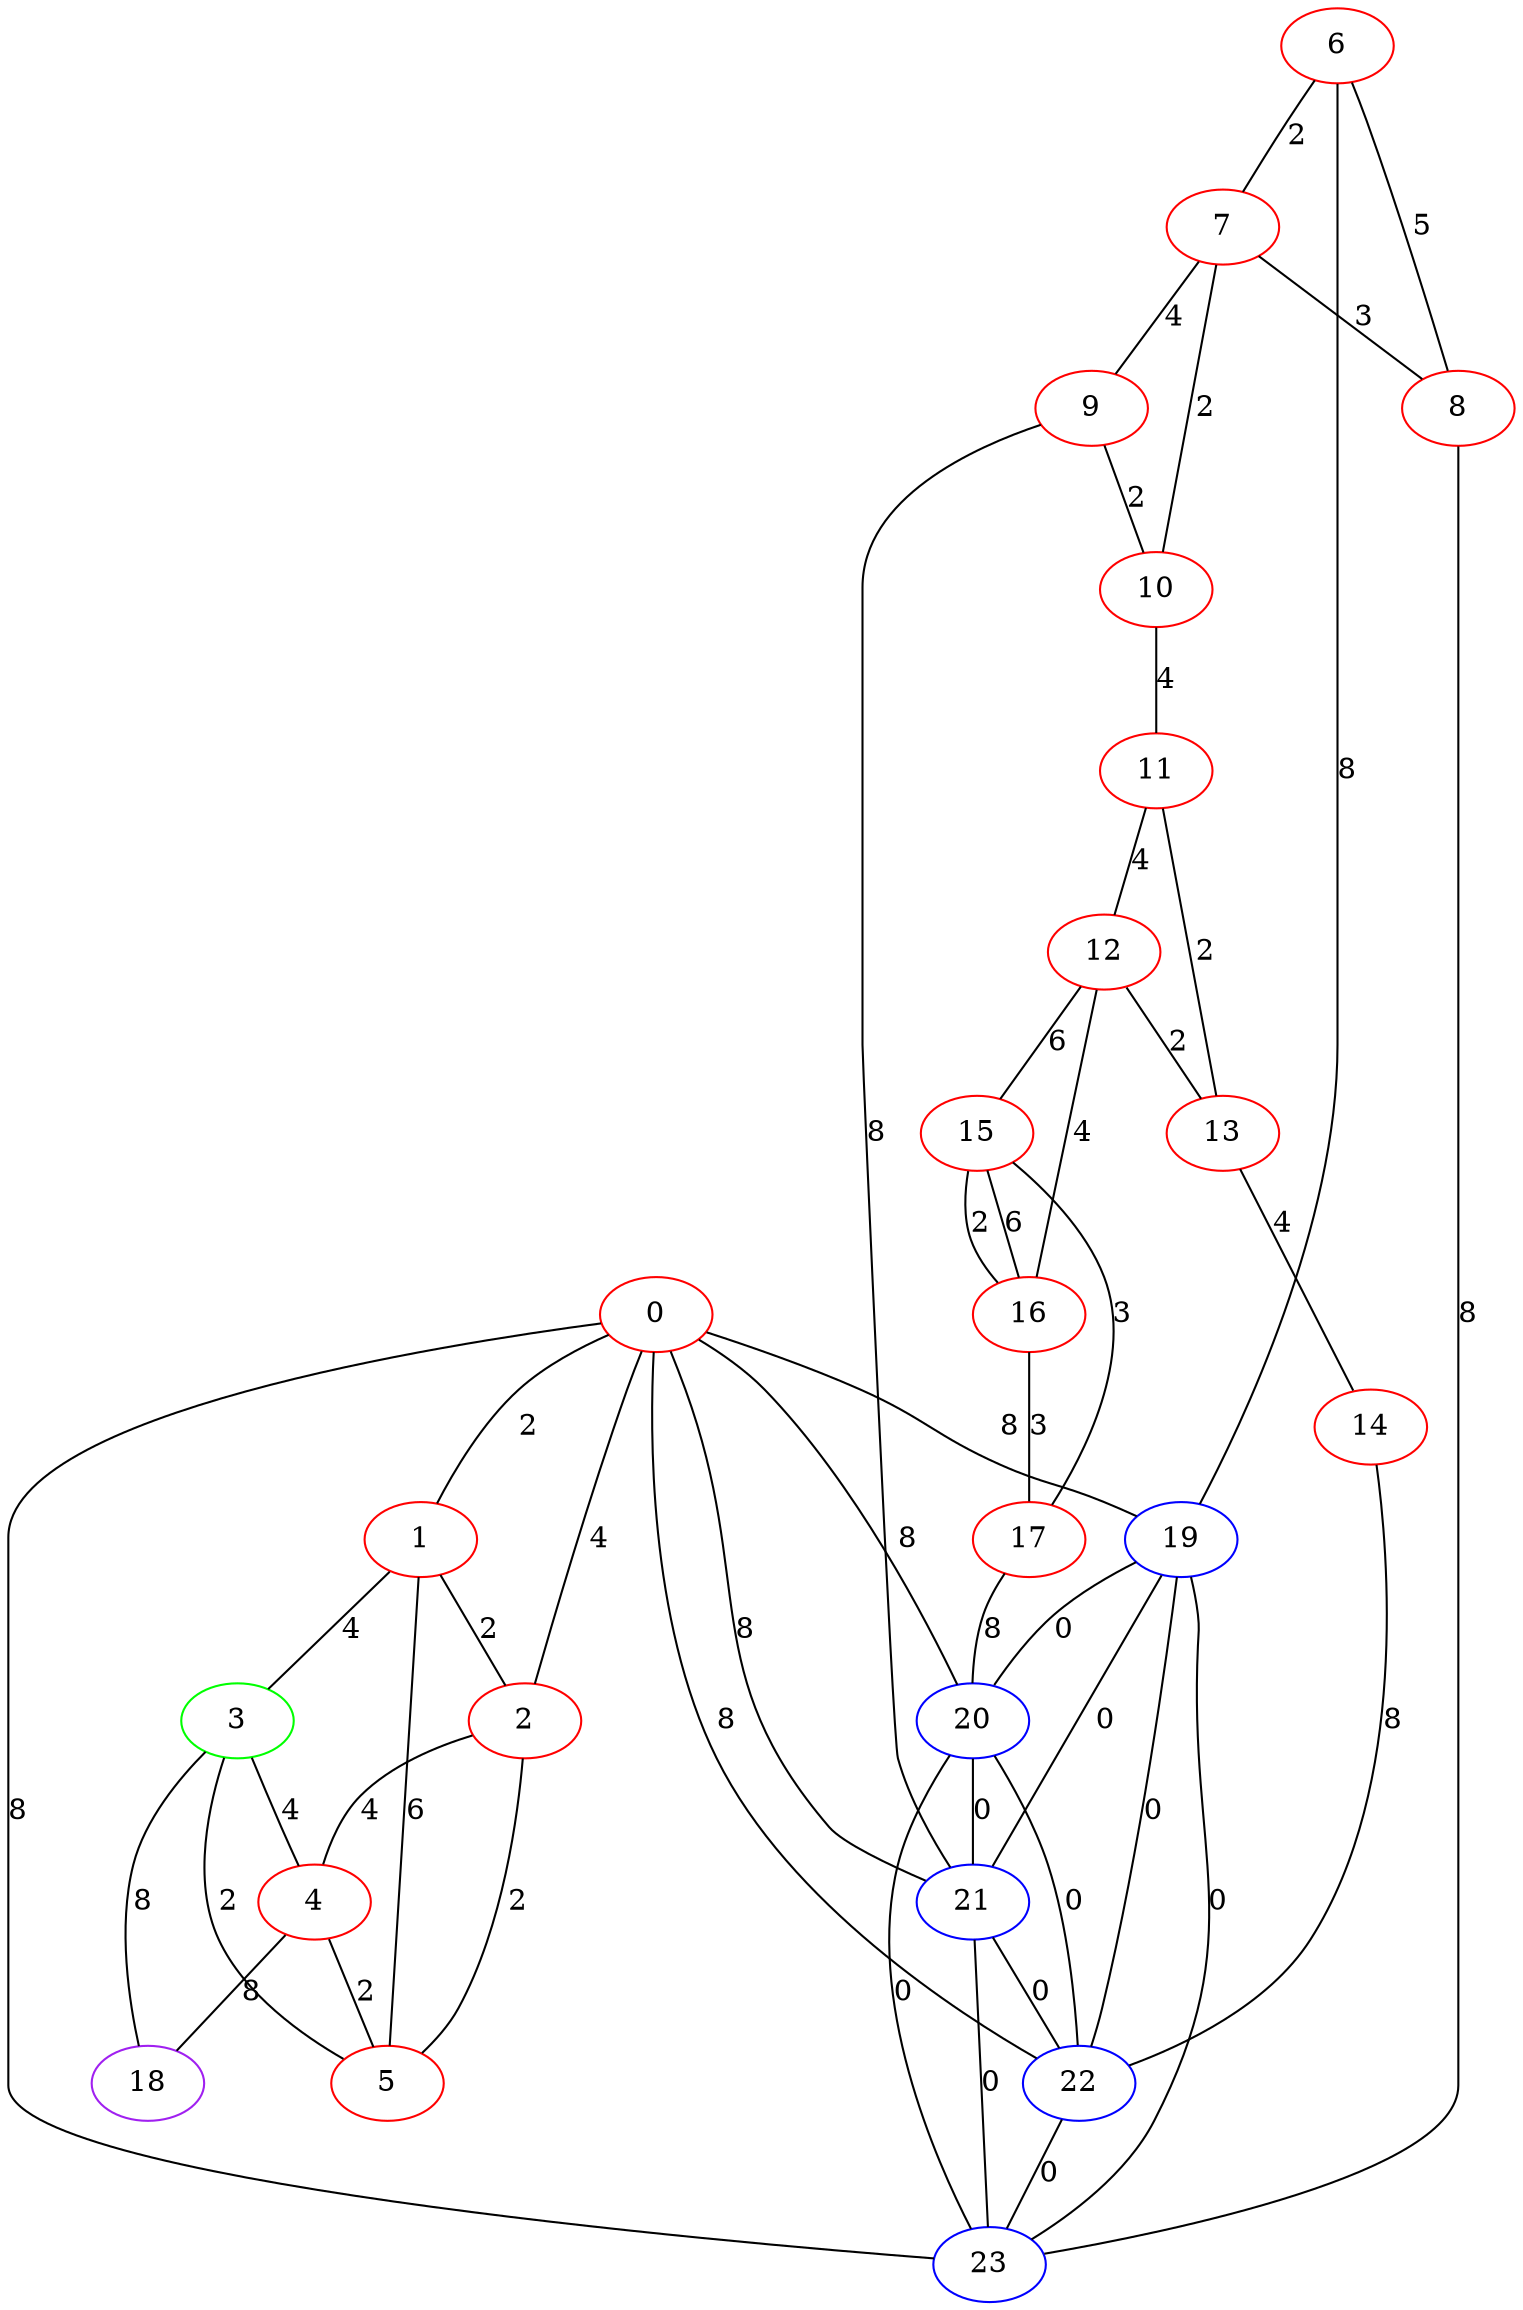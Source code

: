 graph "" {
0 [color=red, weight=1];
1 [color=red, weight=1];
2 [color=red, weight=1];
3 [color=green, weight=2];
4 [color=red, weight=1];
5 [color=red, weight=1];
6 [color=red, weight=1];
7 [color=red, weight=1];
8 [color=red, weight=1];
9 [color=red, weight=1];
10 [color=red, weight=1];
11 [color=red, weight=1];
12 [color=red, weight=1];
13 [color=red, weight=1];
14 [color=red, weight=1];
15 [color=red, weight=1];
16 [color=red, weight=1];
17 [color=red, weight=1];
18 [color=purple, weight=4];
19 [color=blue, weight=3];
20 [color=blue, weight=3];
21 [color=blue, weight=3];
22 [color=blue, weight=3];
23 [color=blue, weight=3];
0 -- 1  [key=0, label=2];
0 -- 2  [key=0, label=4];
0 -- 19  [key=0, label=8];
0 -- 20  [key=0, label=8];
0 -- 21  [key=0, label=8];
0 -- 22  [key=0, label=8];
0 -- 23  [key=0, label=8];
1 -- 2  [key=0, label=2];
1 -- 3  [key=0, label=4];
1 -- 5  [key=0, label=6];
2 -- 4  [key=0, label=4];
2 -- 5  [key=0, label=2];
3 -- 18  [key=0, label=8];
3 -- 4  [key=0, label=4];
3 -- 5  [key=0, label=2];
4 -- 18  [key=0, label=8];
4 -- 5  [key=0, label=2];
6 -- 8  [key=0, label=5];
6 -- 19  [key=0, label=8];
6 -- 7  [key=0, label=2];
7 -- 8  [key=0, label=3];
7 -- 9  [key=0, label=4];
7 -- 10  [key=0, label=2];
8 -- 23  [key=0, label=8];
9 -- 10  [key=0, label=2];
9 -- 21  [key=0, label=8];
10 -- 11  [key=0, label=4];
11 -- 12  [key=0, label=4];
11 -- 13  [key=0, label=2];
12 -- 16  [key=0, label=4];
12 -- 13  [key=0, label=2];
12 -- 15  [key=0, label=6];
13 -- 14  [key=0, label=4];
14 -- 22  [key=0, label=8];
15 -- 16  [key=0, label=6];
15 -- 16  [key=1, label=2];
15 -- 17  [key=0, label=3];
16 -- 17  [key=0, label=3];
17 -- 20  [key=0, label=8];
19 -- 20  [key=0, label=0];
19 -- 21  [key=0, label=0];
19 -- 22  [key=0, label=0];
19 -- 23  [key=0, label=0];
20 -- 21  [key=0, label=0];
20 -- 22  [key=0, label=0];
20 -- 23  [key=0, label=0];
21 -- 22  [key=0, label=0];
21 -- 23  [key=0, label=0];
22 -- 23  [key=0, label=0];
}
